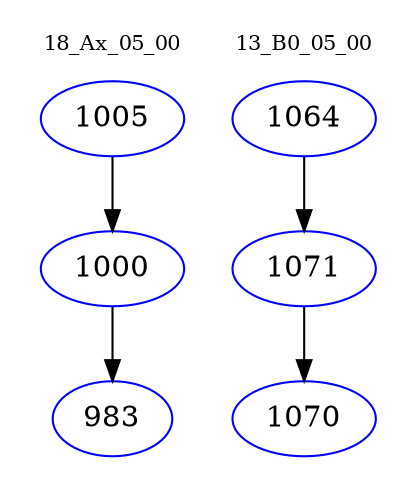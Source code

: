 digraph{
subgraph cluster_0 {
color = white
label = "18_Ax_05_00";
fontsize=10;
T0_1005 [label="1005", color="blue"]
T0_1005 -> T0_1000 [color="black"]
T0_1000 [label="1000", color="blue"]
T0_1000 -> T0_983 [color="black"]
T0_983 [label="983", color="blue"]
}
subgraph cluster_1 {
color = white
label = "13_B0_05_00";
fontsize=10;
T1_1064 [label="1064", color="blue"]
T1_1064 -> T1_1071 [color="black"]
T1_1071 [label="1071", color="blue"]
T1_1071 -> T1_1070 [color="black"]
T1_1070 [label="1070", color="blue"]
}
}
